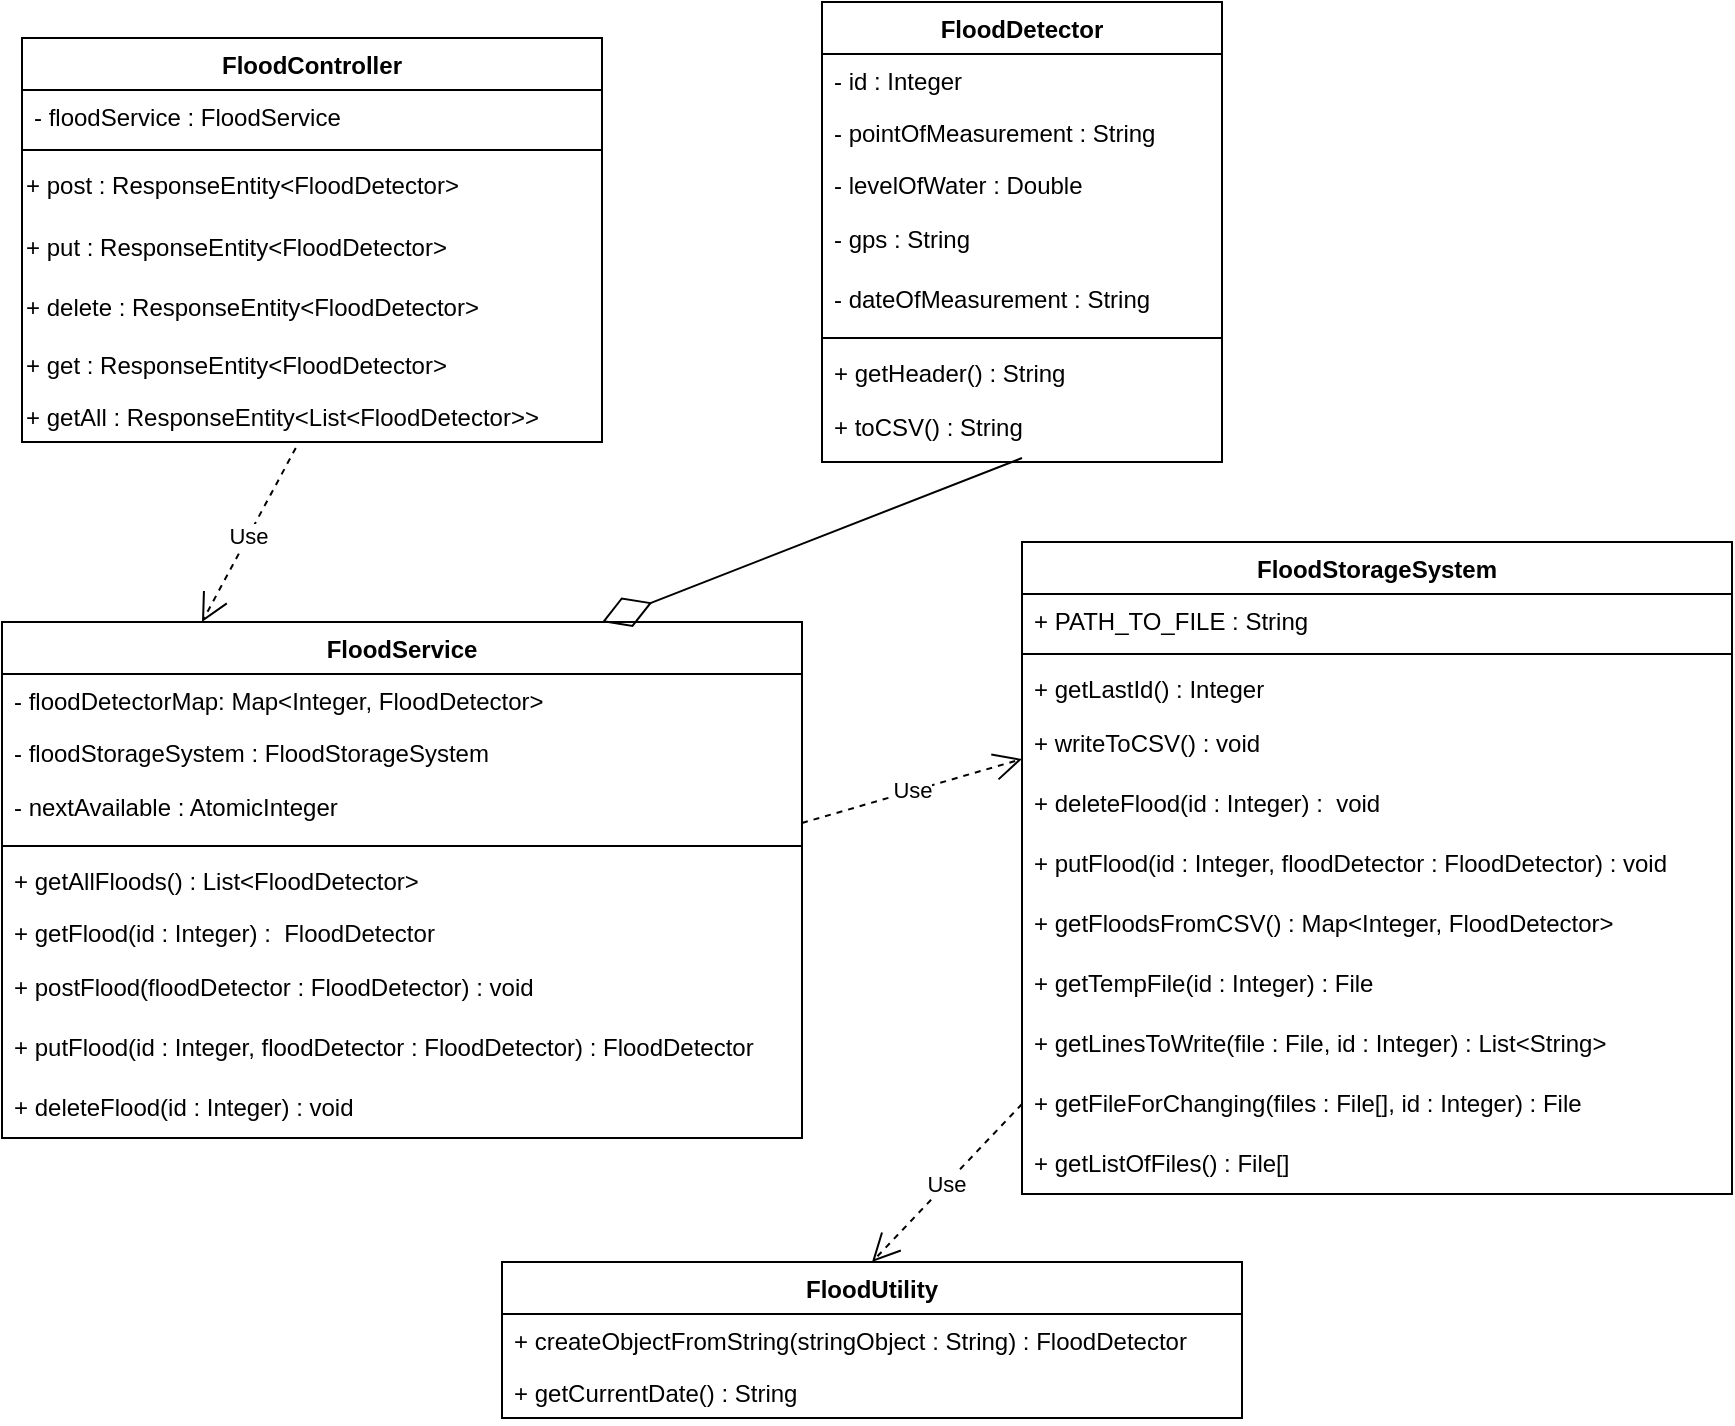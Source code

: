 <mxfile version="21.3.7" type="github">
  <diagram id="C5RBs43oDa-KdzZeNtuy" name="Page-1">
    <mxGraphModel dx="1949" dy="725" grid="1" gridSize="10" guides="1" tooltips="1" connect="1" arrows="1" fold="1" page="1" pageScale="1" pageWidth="827" pageHeight="1169" math="0" shadow="0">
      <root>
        <mxCell id="WIyWlLk6GJQsqaUBKTNV-0" />
        <mxCell id="WIyWlLk6GJQsqaUBKTNV-1" parent="WIyWlLk6GJQsqaUBKTNV-0" />
        <mxCell id="zkfFHV4jXpPFQw0GAbJ--0" value="FloodDetector" style="swimlane;fontStyle=1;align=center;verticalAlign=top;childLayout=stackLayout;horizontal=1;startSize=26;horizontalStack=0;resizeParent=1;resizeLast=0;collapsible=1;marginBottom=0;rounded=0;shadow=0;strokeWidth=1;" parent="WIyWlLk6GJQsqaUBKTNV-1" vertex="1">
          <mxGeometry x="120" y="60" width="200" height="230" as="geometry">
            <mxRectangle x="230" y="140" width="160" height="26" as="alternateBounds" />
          </mxGeometry>
        </mxCell>
        <mxCell id="zkfFHV4jXpPFQw0GAbJ--1" value="- id : Integer" style="text;align=left;verticalAlign=top;spacingLeft=4;spacingRight=4;overflow=hidden;rotatable=0;points=[[0,0.5],[1,0.5]];portConstraint=eastwest;" parent="zkfFHV4jXpPFQw0GAbJ--0" vertex="1">
          <mxGeometry y="26" width="200" height="26" as="geometry" />
        </mxCell>
        <mxCell id="zkfFHV4jXpPFQw0GAbJ--2" value="- pointOfMeasurement : String" style="text;align=left;verticalAlign=top;spacingLeft=4;spacingRight=4;overflow=hidden;rotatable=0;points=[[0,0.5],[1,0.5]];portConstraint=eastwest;rounded=0;shadow=0;html=0;" parent="zkfFHV4jXpPFQw0GAbJ--0" vertex="1">
          <mxGeometry y="52" width="200" height="26" as="geometry" />
        </mxCell>
        <mxCell id="zkfFHV4jXpPFQw0GAbJ--3" value="- levelOfWater : Double" style="text;align=left;verticalAlign=top;spacingLeft=4;spacingRight=4;overflow=hidden;rotatable=0;points=[[0,0.5],[1,0.5]];portConstraint=eastwest;rounded=0;shadow=0;html=0;" parent="zkfFHV4jXpPFQw0GAbJ--0" vertex="1">
          <mxGeometry y="78" width="200" height="26" as="geometry" />
        </mxCell>
        <mxCell id="4nNSMMMOvfkwLF6aNkUw-0" value="- gps : String" style="text;html=1;strokeColor=none;fillColor=none;align=left;verticalAlign=middle;whiteSpace=wrap;rounded=0;spacingLeft=4;" parent="zkfFHV4jXpPFQw0GAbJ--0" vertex="1">
          <mxGeometry y="104" width="200" height="30" as="geometry" />
        </mxCell>
        <mxCell id="4nNSMMMOvfkwLF6aNkUw-1" value="- dateOfMeasurement : String" style="text;html=1;strokeColor=none;fillColor=none;align=left;verticalAlign=middle;whiteSpace=wrap;rounded=0;spacingLeft=4;spacingRight=4;" parent="zkfFHV4jXpPFQw0GAbJ--0" vertex="1">
          <mxGeometry y="134" width="200" height="30" as="geometry" />
        </mxCell>
        <mxCell id="zkfFHV4jXpPFQw0GAbJ--4" value="" style="line;html=1;strokeWidth=1;align=left;verticalAlign=middle;spacingTop=-1;spacingLeft=3;spacingRight=3;rotatable=0;labelPosition=right;points=[];portConstraint=eastwest;" parent="zkfFHV4jXpPFQw0GAbJ--0" vertex="1">
          <mxGeometry y="164" width="200" height="8" as="geometry" />
        </mxCell>
        <mxCell id="zkfFHV4jXpPFQw0GAbJ--5" value="+ getHeader() : String" style="text;align=left;verticalAlign=top;spacingLeft=4;spacingRight=4;overflow=hidden;rotatable=0;points=[[0,0.5],[1,0.5]];portConstraint=eastwest;" parent="zkfFHV4jXpPFQw0GAbJ--0" vertex="1">
          <mxGeometry y="172" width="200" height="26" as="geometry" />
        </mxCell>
        <mxCell id="4nNSMMMOvfkwLF6aNkUw-2" value="+ toCSV() : String" style="text;html=1;strokeColor=none;fillColor=none;align=left;verticalAlign=middle;whiteSpace=wrap;rounded=0;spacingLeft=4;spacingRight=4;" parent="zkfFHV4jXpPFQw0GAbJ--0" vertex="1">
          <mxGeometry y="198" width="200" height="30" as="geometry" />
        </mxCell>
        <mxCell id="zkfFHV4jXpPFQw0GAbJ--6" value="FloodService" style="swimlane;fontStyle=1;align=center;verticalAlign=top;childLayout=stackLayout;horizontal=1;startSize=26;horizontalStack=0;resizeParent=1;resizeLast=0;collapsible=1;marginBottom=0;rounded=0;shadow=0;strokeWidth=1;fontColor=default;" parent="WIyWlLk6GJQsqaUBKTNV-1" vertex="1">
          <mxGeometry x="-290" y="370" width="400" height="258" as="geometry">
            <mxRectangle x="130" y="380" width="160" height="26" as="alternateBounds" />
          </mxGeometry>
        </mxCell>
        <mxCell id="zkfFHV4jXpPFQw0GAbJ--7" value="- floodDetectorMap: Map&lt;Integer, FloodDetector&gt;" style="text;align=left;verticalAlign=top;spacingLeft=4;spacingRight=4;overflow=hidden;rotatable=0;points=[[0,0.5],[1,0.5]];portConstraint=eastwest;" parent="zkfFHV4jXpPFQw0GAbJ--6" vertex="1">
          <mxGeometry y="26" width="400" height="26" as="geometry" />
        </mxCell>
        <mxCell id="zkfFHV4jXpPFQw0GAbJ--8" value="- floodStorageSystem : FloodStorageSystem" style="text;align=left;verticalAlign=top;spacingLeft=4;spacingRight=4;overflow=hidden;rotatable=0;points=[[0,0.5],[1,0.5]];portConstraint=eastwest;rounded=0;shadow=0;html=0;" parent="zkfFHV4jXpPFQw0GAbJ--6" vertex="1">
          <mxGeometry y="52" width="400" height="26" as="geometry" />
        </mxCell>
        <mxCell id="4nNSMMMOvfkwLF6aNkUw-3" value="- nextAvailable : AtomicInteger&amp;nbsp;" style="text;html=1;strokeColor=none;fillColor=none;align=left;verticalAlign=middle;whiteSpace=wrap;rounded=0;spacingLeft=4;spacingRight=4;" parent="zkfFHV4jXpPFQw0GAbJ--6" vertex="1">
          <mxGeometry y="78" width="400" height="30" as="geometry" />
        </mxCell>
        <mxCell id="zkfFHV4jXpPFQw0GAbJ--9" value="" style="line;html=1;strokeWidth=1;align=left;verticalAlign=middle;spacingTop=-1;spacingLeft=3;spacingRight=3;rotatable=0;labelPosition=right;points=[];portConstraint=eastwest;" parent="zkfFHV4jXpPFQw0GAbJ--6" vertex="1">
          <mxGeometry y="108" width="400" height="8" as="geometry" />
        </mxCell>
        <mxCell id="zkfFHV4jXpPFQw0GAbJ--10" value="+ getAllFloods() : List&lt;FloodDetector&gt;" style="text;align=left;verticalAlign=top;spacingLeft=4;spacingRight=4;overflow=hidden;rotatable=0;points=[[0,0.5],[1,0.5]];portConstraint=eastwest;fontStyle=0" parent="zkfFHV4jXpPFQw0GAbJ--6" vertex="1">
          <mxGeometry y="116" width="400" height="26" as="geometry" />
        </mxCell>
        <mxCell id="zkfFHV4jXpPFQw0GAbJ--11" value="+ getFlood(id : Integer) :  FloodDetector" style="text;align=left;verticalAlign=top;spacingLeft=4;spacingRight=4;overflow=hidden;rotatable=0;points=[[0,0.5],[1,0.5]];portConstraint=eastwest;" parent="zkfFHV4jXpPFQw0GAbJ--6" vertex="1">
          <mxGeometry y="142" width="400" height="26" as="geometry" />
        </mxCell>
        <mxCell id="4nNSMMMOvfkwLF6aNkUw-5" value="+ postFlood(floodDetector : FloodDetector) : void" style="text;html=1;strokeColor=none;fillColor=none;align=left;verticalAlign=middle;whiteSpace=wrap;rounded=0;spacingLeft=4;spacingRight=4;" parent="zkfFHV4jXpPFQw0GAbJ--6" vertex="1">
          <mxGeometry y="168" width="400" height="30" as="geometry" />
        </mxCell>
        <mxCell id="4nNSMMMOvfkwLF6aNkUw-6" value="+ putFlood(id : Integer, floodDetector : FloodDetector) : FloodDetector" style="text;html=1;strokeColor=none;fillColor=none;align=left;verticalAlign=middle;whiteSpace=wrap;rounded=0;spacingLeft=4;spacingRight=4;" parent="zkfFHV4jXpPFQw0GAbJ--6" vertex="1">
          <mxGeometry y="198" width="400" height="30" as="geometry" />
        </mxCell>
        <mxCell id="4nNSMMMOvfkwLF6aNkUw-4" value="+ deleteFlood(id : Integer) : void" style="text;html=1;strokeColor=none;fillColor=none;align=left;verticalAlign=middle;whiteSpace=wrap;rounded=0;spacingLeft=4;spacingRight=4;" parent="zkfFHV4jXpPFQw0GAbJ--6" vertex="1">
          <mxGeometry y="228" width="400" height="30" as="geometry" />
        </mxCell>
        <mxCell id="zkfFHV4jXpPFQw0GAbJ--17" value="FloodController" style="swimlane;fontStyle=1;align=center;verticalAlign=top;childLayout=stackLayout;horizontal=1;startSize=26;horizontalStack=0;resizeParent=1;resizeLast=0;collapsible=1;marginBottom=0;rounded=0;shadow=0;strokeWidth=1;fontColor=default;" parent="WIyWlLk6GJQsqaUBKTNV-1" vertex="1">
          <mxGeometry x="-280" y="78" width="290" height="202" as="geometry">
            <mxRectangle x="550" y="140" width="160" height="26" as="alternateBounds" />
          </mxGeometry>
        </mxCell>
        <mxCell id="zkfFHV4jXpPFQw0GAbJ--18" value="- floodService : FloodService" style="text;align=left;verticalAlign=top;spacingLeft=4;spacingRight=4;overflow=hidden;rotatable=0;points=[[0,0.5],[1,0.5]];portConstraint=eastwest;" parent="zkfFHV4jXpPFQw0GAbJ--17" vertex="1">
          <mxGeometry y="26" width="290" height="26" as="geometry" />
        </mxCell>
        <mxCell id="zkfFHV4jXpPFQw0GAbJ--23" value="" style="line;html=1;strokeWidth=1;align=left;verticalAlign=middle;spacingTop=-1;spacingLeft=3;spacingRight=3;rotatable=0;labelPosition=right;points=[];portConstraint=eastwest;" parent="zkfFHV4jXpPFQw0GAbJ--17" vertex="1">
          <mxGeometry y="52" width="290" height="8" as="geometry" />
        </mxCell>
        <mxCell id="4nNSMMMOvfkwLF6aNkUw-9" value="+ post :&amp;nbsp;ResponseEntity&amp;lt;FloodDetector&amp;gt;" style="text;strokeColor=none;fillColor=none;align=left;verticalAlign=top;whiteSpace=wrap;rounded=0;fontColor=default;labelBackgroundColor=none;html=1;" parent="zkfFHV4jXpPFQw0GAbJ--17" vertex="1">
          <mxGeometry y="60" width="290" height="30" as="geometry" />
        </mxCell>
        <mxCell id="4nNSMMMOvfkwLF6aNkUw-10" value="+ put :&amp;nbsp;ResponseEntity&amp;lt;FloodDetector&amp;gt;" style="text;strokeColor=none;fillColor=none;align=left;verticalAlign=middle;whiteSpace=wrap;rounded=0;labelBackgroundColor=none;fontColor=default;html=1;" parent="zkfFHV4jXpPFQw0GAbJ--17" vertex="1">
          <mxGeometry y="90" width="290" height="30" as="geometry" />
        </mxCell>
        <mxCell id="4nNSMMMOvfkwLF6aNkUw-11" value="+ delete :&amp;nbsp;ResponseEntity&amp;lt;FloodDetector&amp;gt;" style="text;strokeColor=none;fillColor=none;align=left;verticalAlign=middle;whiteSpace=wrap;rounded=0;html=1;fontColor=default;" parent="zkfFHV4jXpPFQw0GAbJ--17" vertex="1">
          <mxGeometry y="120" width="290" height="30" as="geometry" />
        </mxCell>
        <mxCell id="zkfFHV4jXpPFQw0GAbJ--25" value="+ get : ResponseEntity&amp;lt;FloodDetector&amp;gt;" style="text;align=left;verticalAlign=top;spacingLeft=0;spacingRight=0;overflow=hidden;rotatable=0;points=[[0,0.5],[1,0.5]];portConstraint=eastwest;fontStyle=0;html=1;spacing=2;" parent="zkfFHV4jXpPFQw0GAbJ--17" vertex="1">
          <mxGeometry y="150" width="290" height="26" as="geometry" />
        </mxCell>
        <mxCell id="zkfFHV4jXpPFQw0GAbJ--24" value="+ getAll : ResponseEntity&lt;List&lt;FloodDetector&gt;&gt;" style="text;align=left;verticalAlign=top;spacingLeft=0;spacingRight=0;overflow=hidden;rotatable=0;points=[[0,0.5],[1,0.5]];portConstraint=eastwest;fontColor=default;" parent="zkfFHV4jXpPFQw0GAbJ--17" vertex="1">
          <mxGeometry y="176" width="290" height="26" as="geometry" />
        </mxCell>
        <mxCell id="4nNSMMMOvfkwLF6aNkUw-8" value="" style="endArrow=diamondThin;endFill=0;endSize=24;html=1;rounded=0;exitX=0.5;exitY=1;exitDx=0;exitDy=0;entryX=0.75;entryY=0;entryDx=0;entryDy=0;" parent="WIyWlLk6GJQsqaUBKTNV-1" source="4nNSMMMOvfkwLF6aNkUw-2" target="zkfFHV4jXpPFQw0GAbJ--6" edge="1">
          <mxGeometry width="160" relative="1" as="geometry">
            <mxPoint x="160" y="350" as="sourcePoint" />
            <mxPoint x="320" y="350" as="targetPoint" />
          </mxGeometry>
        </mxCell>
        <mxCell id="4nNSMMMOvfkwLF6aNkUw-13" value="Use" style="endArrow=open;endSize=12;dashed=1;html=1;rounded=0;exitX=0.472;exitY=1.115;exitDx=0;exitDy=0;exitPerimeter=0;entryX=0.25;entryY=0;entryDx=0;entryDy=0;" parent="WIyWlLk6GJQsqaUBKTNV-1" source="zkfFHV4jXpPFQw0GAbJ--24" target="zkfFHV4jXpPFQw0GAbJ--6" edge="1">
          <mxGeometry width="160" relative="1" as="geometry">
            <mxPoint x="-20" y="360" as="sourcePoint" />
            <mxPoint x="140" y="360" as="targetPoint" />
          </mxGeometry>
        </mxCell>
        <mxCell id="4nNSMMMOvfkwLF6aNkUw-14" value="FloodStorageSystem" style="swimlane;fontStyle=1;align=center;verticalAlign=top;childLayout=stackLayout;horizontal=1;startSize=26;horizontalStack=0;resizeParent=1;resizeParentMax=0;resizeLast=0;collapsible=1;marginBottom=0;whiteSpace=wrap;html=1;" parent="WIyWlLk6GJQsqaUBKTNV-1" vertex="1">
          <mxGeometry x="220" y="330" width="355" height="326" as="geometry" />
        </mxCell>
        <mxCell id="4nNSMMMOvfkwLF6aNkUw-15" value="+ PATH_TO_FILE : String" style="text;strokeColor=none;fillColor=none;align=left;verticalAlign=top;spacingLeft=4;spacingRight=4;overflow=hidden;rotatable=0;points=[[0,0.5],[1,0.5]];portConstraint=eastwest;whiteSpace=wrap;html=1;" parent="4nNSMMMOvfkwLF6aNkUw-14" vertex="1">
          <mxGeometry y="26" width="355" height="26" as="geometry" />
        </mxCell>
        <mxCell id="4nNSMMMOvfkwLF6aNkUw-16" value="" style="line;strokeWidth=1;fillColor=none;align=left;verticalAlign=middle;spacingTop=-1;spacingLeft=3;spacingRight=3;rotatable=0;labelPosition=right;points=[];portConstraint=eastwest;strokeColor=inherit;" parent="4nNSMMMOvfkwLF6aNkUw-14" vertex="1">
          <mxGeometry y="52" width="355" height="8" as="geometry" />
        </mxCell>
        <mxCell id="4nNSMMMOvfkwLF6aNkUw-17" value="+ getLastId() : Integer" style="text;strokeColor=none;fillColor=none;align=left;verticalAlign=top;spacingLeft=4;spacingRight=4;overflow=hidden;rotatable=0;points=[[0,0.5],[1,0.5]];portConstraint=eastwest;whiteSpace=wrap;html=1;" parent="4nNSMMMOvfkwLF6aNkUw-14" vertex="1">
          <mxGeometry y="60" width="355" height="26" as="geometry" />
        </mxCell>
        <mxCell id="4nNSMMMOvfkwLF6aNkUw-19" value="+ writeToCSV() : void" style="text;html=1;strokeColor=none;fillColor=none;align=left;verticalAlign=middle;whiteSpace=wrap;rounded=0;spacingLeft=4;spacingRight=4;" parent="4nNSMMMOvfkwLF6aNkUw-14" vertex="1">
          <mxGeometry y="86" width="355" height="30" as="geometry" />
        </mxCell>
        <mxCell id="4nNSMMMOvfkwLF6aNkUw-21" value="+ deleteFlood(id : Integer) :&amp;nbsp; void" style="text;html=1;strokeColor=none;fillColor=none;align=left;verticalAlign=middle;whiteSpace=wrap;rounded=0;spacingLeft=4;spacingRight=4;" parent="4nNSMMMOvfkwLF6aNkUw-14" vertex="1">
          <mxGeometry y="116" width="355" height="30" as="geometry" />
        </mxCell>
        <mxCell id="4nNSMMMOvfkwLF6aNkUw-20" value="+ putFlood(id : Integer, floodDetector : FloodDetector) : void" style="text;html=1;strokeColor=none;fillColor=none;align=left;verticalAlign=middle;whiteSpace=wrap;rounded=0;spacingLeft=4;spacingRight=4;" parent="4nNSMMMOvfkwLF6aNkUw-14" vertex="1">
          <mxGeometry y="146" width="355" height="30" as="geometry" />
        </mxCell>
        <mxCell id="4nNSMMMOvfkwLF6aNkUw-18" value="+ getFloodsFromCSV() :&amp;nbsp;Map&amp;lt;Integer, FloodDetector&amp;gt;" style="text;html=1;strokeColor=none;fillColor=none;align=left;verticalAlign=middle;whiteSpace=wrap;rounded=0;spacingLeft=4;spacingRight=4;" parent="4nNSMMMOvfkwLF6aNkUw-14" vertex="1">
          <mxGeometry y="176" width="355" height="30" as="geometry" />
        </mxCell>
        <mxCell id="4nNSMMMOvfkwLF6aNkUw-23" value="+ getTempFile(id : Integer) : File" style="text;html=1;strokeColor=none;fillColor=none;align=left;verticalAlign=middle;whiteSpace=wrap;rounded=0;spacingLeft=4;spacingRight=4;" parent="4nNSMMMOvfkwLF6aNkUw-14" vertex="1">
          <mxGeometry y="206" width="355" height="30" as="geometry" />
        </mxCell>
        <mxCell id="4nNSMMMOvfkwLF6aNkUw-24" value="+ getLinesToWrite(file : File, id : Integer) : List&amp;lt;String&amp;gt;" style="text;html=1;strokeColor=none;fillColor=none;align=left;verticalAlign=middle;whiteSpace=wrap;rounded=0;spacingLeft=4;spacingRight=4;" parent="4nNSMMMOvfkwLF6aNkUw-14" vertex="1">
          <mxGeometry y="236" width="355" height="30" as="geometry" />
        </mxCell>
        <mxCell id="4nNSMMMOvfkwLF6aNkUw-22" value="+ getFileForChanging(files : File[], id : Integer) : File" style="text;html=1;strokeColor=none;fillColor=none;align=left;verticalAlign=middle;whiteSpace=wrap;rounded=0;spacingLeft=4;spacingRight=4;" parent="4nNSMMMOvfkwLF6aNkUw-14" vertex="1">
          <mxGeometry y="266" width="355" height="30" as="geometry" />
        </mxCell>
        <mxCell id="4nNSMMMOvfkwLF6aNkUw-25" value="+ getListOfFiles() : File[]" style="text;html=1;strokeColor=none;fillColor=none;align=left;verticalAlign=middle;whiteSpace=wrap;rounded=0;spacingLeft=4;spacingRight=4;" parent="4nNSMMMOvfkwLF6aNkUw-14" vertex="1">
          <mxGeometry y="296" width="355" height="30" as="geometry" />
        </mxCell>
        <mxCell id="4nNSMMMOvfkwLF6aNkUw-26" value="Use" style="endArrow=open;endSize=12;dashed=1;html=1;rounded=0;entryX=0;entryY=0.75;entryDx=0;entryDy=0;exitX=1;exitY=0.75;exitDx=0;exitDy=0;" parent="WIyWlLk6GJQsqaUBKTNV-1" source="4nNSMMMOvfkwLF6aNkUw-3" target="4nNSMMMOvfkwLF6aNkUw-19" edge="1">
          <mxGeometry width="160" relative="1" as="geometry">
            <mxPoint x="270" y="540" as="sourcePoint" />
            <mxPoint x="120" y="560" as="targetPoint" />
          </mxGeometry>
        </mxCell>
        <mxCell id="ANQcLqXzFKSW4PjGniEG-0" value="FloodUtility" style="swimlane;fontStyle=1;align=center;verticalAlign=top;childLayout=stackLayout;horizontal=1;startSize=26;horizontalStack=0;resizeParent=1;resizeParentMax=0;resizeLast=0;collapsible=1;marginBottom=0;whiteSpace=wrap;html=1;" vertex="1" parent="WIyWlLk6GJQsqaUBKTNV-1">
          <mxGeometry x="-40" y="690" width="370" height="78" as="geometry" />
        </mxCell>
        <mxCell id="ANQcLqXzFKSW4PjGniEG-1" value="+&amp;nbsp;createObjectFromString(stringObject : String&lt;span style=&quot;background-color: initial;&quot;&gt;) : FloodDetector&amp;nbsp;&lt;/span&gt;" style="text;strokeColor=none;fillColor=none;align=left;verticalAlign=top;spacingLeft=4;spacingRight=4;overflow=hidden;rotatable=0;points=[[0,0.5],[1,0.5]];portConstraint=eastwest;whiteSpace=wrap;html=1;" vertex="1" parent="ANQcLqXzFKSW4PjGniEG-0">
          <mxGeometry y="26" width="370" height="26" as="geometry" />
        </mxCell>
        <mxCell id="ANQcLqXzFKSW4PjGniEG-3" value="+&amp;nbsp;getCurrentDate() : String" style="text;strokeColor=none;fillColor=none;align=left;verticalAlign=top;spacingLeft=4;spacingRight=4;overflow=hidden;rotatable=0;points=[[0,0.5],[1,0.5]];portConstraint=eastwest;whiteSpace=wrap;html=1;" vertex="1" parent="ANQcLqXzFKSW4PjGniEG-0">
          <mxGeometry y="52" width="370" height="26" as="geometry" />
        </mxCell>
        <mxCell id="ANQcLqXzFKSW4PjGniEG-4" value="Use" style="endArrow=open;endSize=12;dashed=1;html=1;rounded=0;entryX=0.5;entryY=0;entryDx=0;entryDy=0;exitX=0;exitY=0.5;exitDx=0;exitDy=0;" edge="1" parent="WIyWlLk6GJQsqaUBKTNV-1" source="4nNSMMMOvfkwLF6aNkUw-22" target="ANQcLqXzFKSW4PjGniEG-0">
          <mxGeometry width="160" relative="1" as="geometry">
            <mxPoint x="140" y="600" as="sourcePoint" />
            <mxPoint x="300" y="600" as="targetPoint" />
          </mxGeometry>
        </mxCell>
      </root>
    </mxGraphModel>
  </diagram>
</mxfile>
